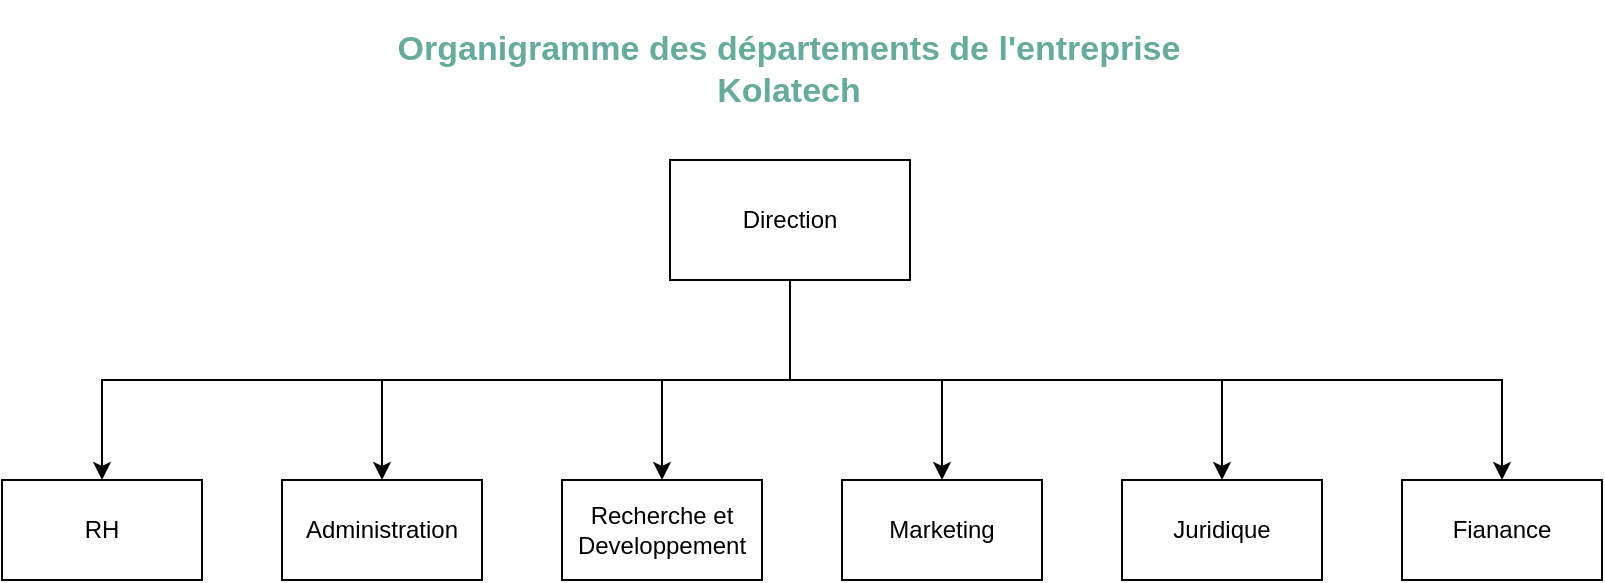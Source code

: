 <mxfile version="24.7.17">
  <diagram name="Page-1" id="gvStBfVVaUEVsNAgLjva">
    <mxGraphModel dx="1050" dy="621" grid="1" gridSize="10" guides="1" tooltips="1" connect="1" arrows="1" fold="1" page="1" pageScale="1" pageWidth="827" pageHeight="1169" math="0" shadow="0">
      <root>
        <mxCell id="0" />
        <mxCell id="1" parent="0" />
        <mxCell id="HWJQXWsurzXRYkpssPl9-8" style="edgeStyle=orthogonalEdgeStyle;rounded=0;orthogonalLoop=1;jettySize=auto;html=1;entryX=0.5;entryY=0;entryDx=0;entryDy=0;" edge="1" parent="1" source="HWJQXWsurzXRYkpssPl9-1" target="HWJQXWsurzXRYkpssPl9-5">
          <mxGeometry relative="1" as="geometry" />
        </mxCell>
        <mxCell id="HWJQXWsurzXRYkpssPl9-9" style="edgeStyle=orthogonalEdgeStyle;rounded=0;orthogonalLoop=1;jettySize=auto;html=1;entryX=0.5;entryY=0;entryDx=0;entryDy=0;" edge="1" parent="1" source="HWJQXWsurzXRYkpssPl9-1" target="HWJQXWsurzXRYkpssPl9-6">
          <mxGeometry relative="1" as="geometry" />
        </mxCell>
        <mxCell id="HWJQXWsurzXRYkpssPl9-10" style="edgeStyle=orthogonalEdgeStyle;rounded=0;orthogonalLoop=1;jettySize=auto;html=1;entryX=0.5;entryY=0;entryDx=0;entryDy=0;" edge="1" parent="1" source="HWJQXWsurzXRYkpssPl9-1" target="HWJQXWsurzXRYkpssPl9-4">
          <mxGeometry relative="1" as="geometry">
            <Array as="points">
              <mxPoint x="414" y="190" />
              <mxPoint x="210" y="190" />
            </Array>
          </mxGeometry>
        </mxCell>
        <mxCell id="HWJQXWsurzXRYkpssPl9-11" style="edgeStyle=orthogonalEdgeStyle;rounded=0;orthogonalLoop=1;jettySize=auto;html=1;entryX=0.5;entryY=0;entryDx=0;entryDy=0;" edge="1" parent="1" source="HWJQXWsurzXRYkpssPl9-1" target="HWJQXWsurzXRYkpssPl9-2">
          <mxGeometry relative="1" as="geometry">
            <Array as="points">
              <mxPoint x="414" y="190" />
              <mxPoint x="70" y="190" />
            </Array>
          </mxGeometry>
        </mxCell>
        <mxCell id="HWJQXWsurzXRYkpssPl9-12" style="edgeStyle=orthogonalEdgeStyle;rounded=0;orthogonalLoop=1;jettySize=auto;html=1;entryX=0.5;entryY=0;entryDx=0;entryDy=0;" edge="1" parent="1" source="HWJQXWsurzXRYkpssPl9-1" target="HWJQXWsurzXRYkpssPl9-7">
          <mxGeometry relative="1" as="geometry">
            <Array as="points">
              <mxPoint x="414" y="190" />
              <mxPoint x="630" y="190" />
            </Array>
          </mxGeometry>
        </mxCell>
        <mxCell id="HWJQXWsurzXRYkpssPl9-13" style="edgeStyle=orthogonalEdgeStyle;rounded=0;orthogonalLoop=1;jettySize=auto;html=1;entryX=0.5;entryY=0;entryDx=0;entryDy=0;" edge="1" parent="1" source="HWJQXWsurzXRYkpssPl9-1" target="HWJQXWsurzXRYkpssPl9-3">
          <mxGeometry relative="1" as="geometry">
            <Array as="points">
              <mxPoint x="414" y="190" />
              <mxPoint x="770" y="190" />
            </Array>
          </mxGeometry>
        </mxCell>
        <mxCell id="HWJQXWsurzXRYkpssPl9-1" value="Direction" style="rounded=0;whiteSpace=wrap;html=1;" vertex="1" parent="1">
          <mxGeometry x="354" y="80" width="120" height="60" as="geometry" />
        </mxCell>
        <mxCell id="HWJQXWsurzXRYkpssPl9-2" value="RH" style="rounded=0;whiteSpace=wrap;html=1;" vertex="1" parent="1">
          <mxGeometry x="20" y="240" width="100" height="50" as="geometry" />
        </mxCell>
        <mxCell id="HWJQXWsurzXRYkpssPl9-3" value="Fianance" style="rounded=0;whiteSpace=wrap;html=1;" vertex="1" parent="1">
          <mxGeometry x="720" y="240" width="100" height="50" as="geometry" />
        </mxCell>
        <mxCell id="HWJQXWsurzXRYkpssPl9-4" value="Administration" style="rounded=0;whiteSpace=wrap;html=1;" vertex="1" parent="1">
          <mxGeometry x="160" y="240" width="100" height="50" as="geometry" />
        </mxCell>
        <mxCell id="HWJQXWsurzXRYkpssPl9-5" value="Marketing" style="rounded=0;whiteSpace=wrap;html=1;" vertex="1" parent="1">
          <mxGeometry x="440" y="240" width="100" height="50" as="geometry" />
        </mxCell>
        <mxCell id="HWJQXWsurzXRYkpssPl9-6" value="Recherche et Developpement" style="rounded=0;whiteSpace=wrap;html=1;" vertex="1" parent="1">
          <mxGeometry x="300" y="240" width="100" height="50" as="geometry" />
        </mxCell>
        <mxCell id="HWJQXWsurzXRYkpssPl9-7" value="Juridique" style="rounded=0;whiteSpace=wrap;html=1;" vertex="1" parent="1">
          <mxGeometry x="580" y="240" width="100" height="50" as="geometry" />
        </mxCell>
        <mxCell id="HWJQXWsurzXRYkpssPl9-15" value="&lt;font color=&quot;#67ab9f&quot; style=&quot;font-size: 17px;&quot;&gt;&lt;b&gt;Organigramme des départements de l&#39;entreprise Kolatech&lt;/b&gt;&lt;/font&gt;" style="text;html=1;align=center;verticalAlign=middle;whiteSpace=wrap;rounded=0;" vertex="1" parent="1">
          <mxGeometry x="193" width="441" height="70" as="geometry" />
        </mxCell>
      </root>
    </mxGraphModel>
  </diagram>
</mxfile>
